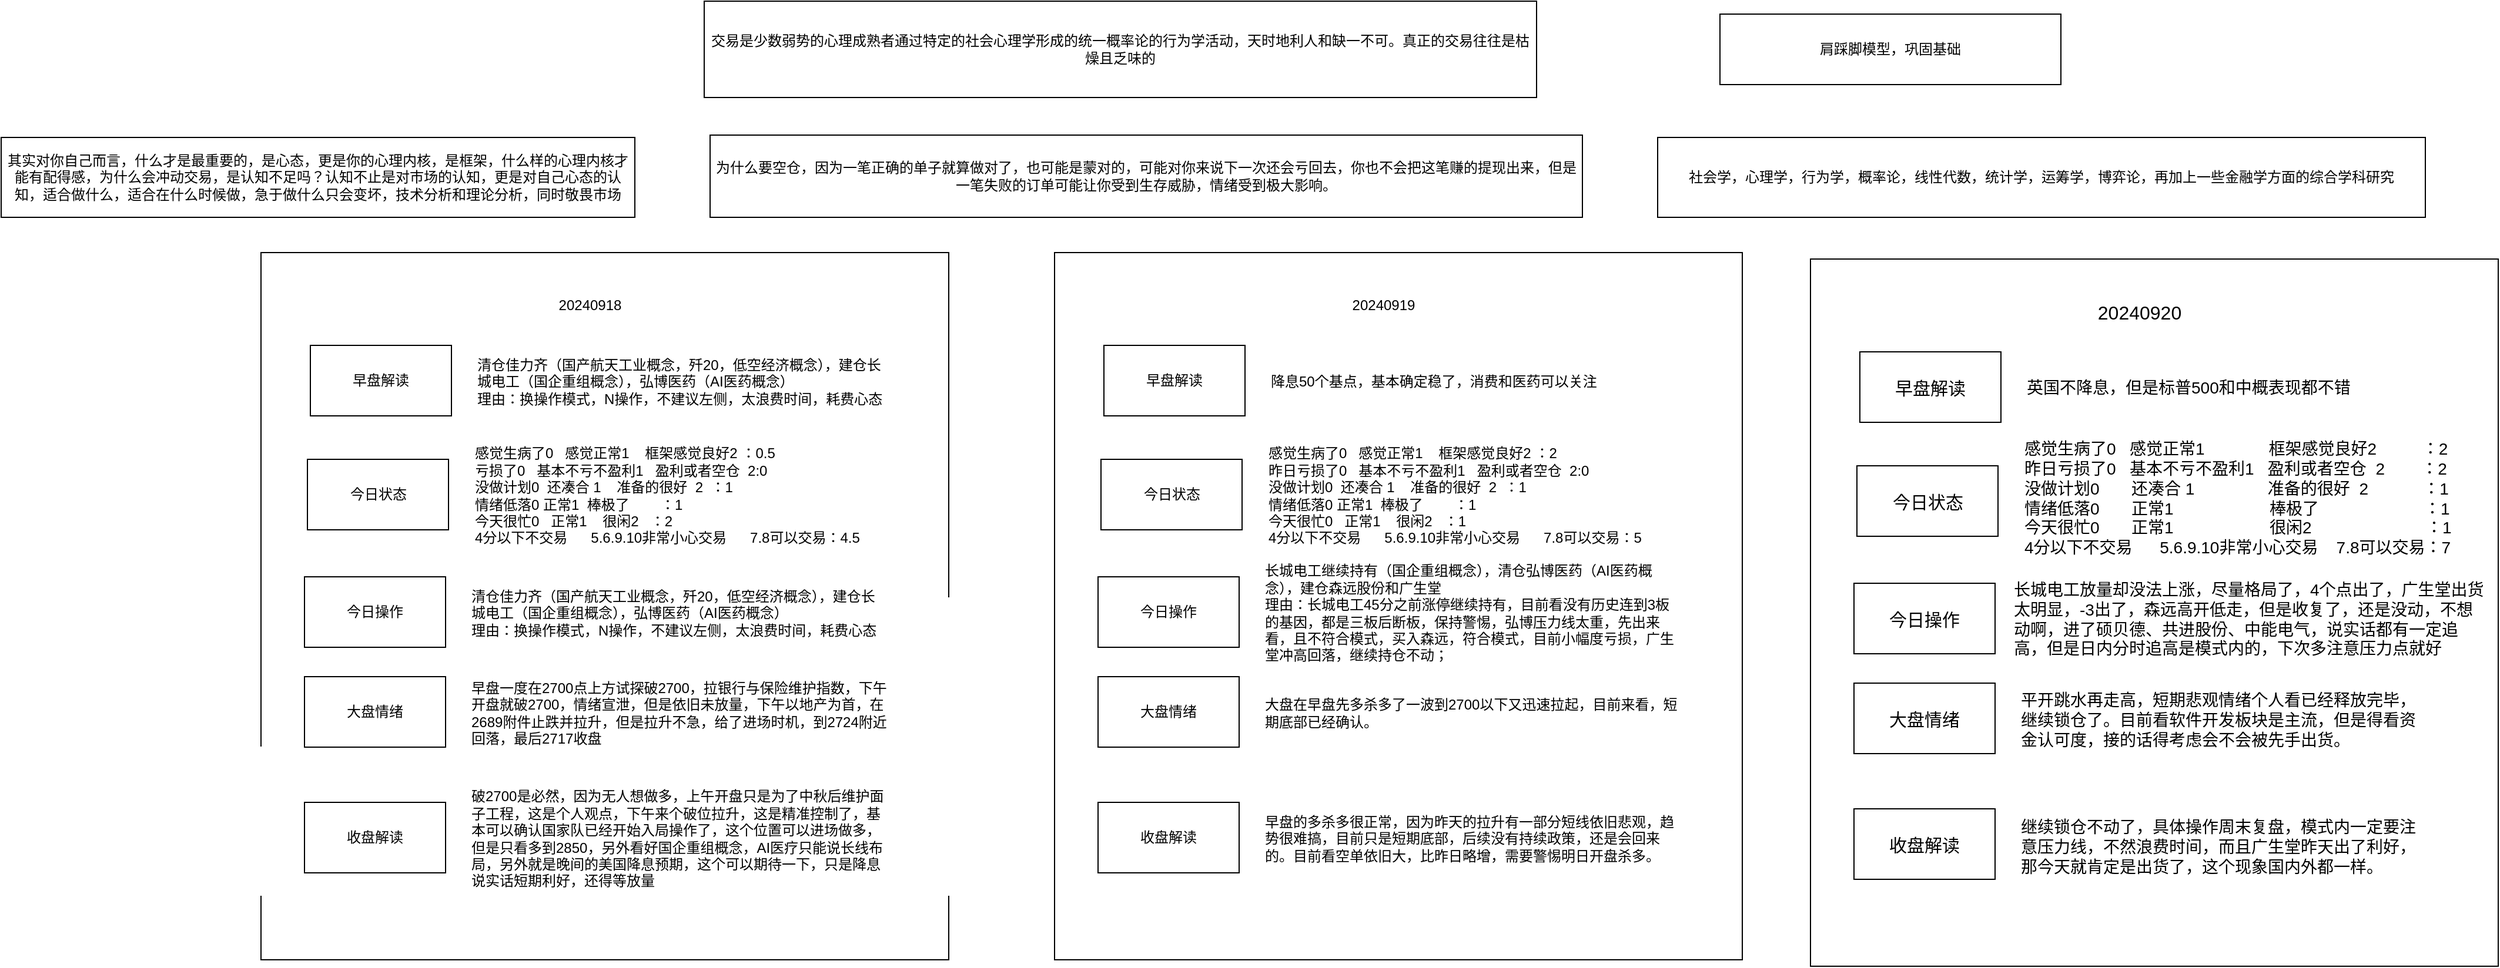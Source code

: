 <mxfile version="24.7.7">
  <diagram name="第 1 页" id="n0Eh1bdH7xCjfE-SlWxd">
    <mxGraphModel dx="1779" dy="1149" grid="0" gridSize="10" guides="1" tooltips="1" connect="1" arrows="1" fold="1" page="0" pageScale="1" pageWidth="827" pageHeight="1169" math="0" shadow="0">
      <root>
        <mxCell id="0" />
        <mxCell id="1" parent="0" />
        <mxCell id="ki8aC08DYE5dmjoq6XBP-1" value="" style="rounded=0;whiteSpace=wrap;html=1;" vertex="1" parent="1">
          <mxGeometry x="-59" y="60" width="585" height="602" as="geometry" />
        </mxCell>
        <mxCell id="ki8aC08DYE5dmjoq6XBP-2" value="20240918" style="text;html=1;align=center;verticalAlign=middle;whiteSpace=wrap;rounded=0;" vertex="1" parent="1">
          <mxGeometry x="-34" y="79" width="510" height="52" as="geometry" />
        </mxCell>
        <mxCell id="ki8aC08DYE5dmjoq6XBP-5" value="" style="group" vertex="1" connectable="0" parent="1">
          <mxGeometry x="-22" y="336" width="495.5" height="61" as="geometry" />
        </mxCell>
        <mxCell id="ki8aC08DYE5dmjoq6XBP-3" value="清仓佳力齐（国产航天工业概念，歼20，低空经济概念），建仓长城电工（国企重组概念），弘博医药（AI医药概念）&lt;div&gt;理由：换操作模式，N操作，不建议左侧，太浪费时间，耗费心态&lt;/div&gt;" style="text;html=1;align=left;verticalAlign=middle;whiteSpace=wrap;rounded=0;" vertex="1" parent="ki8aC08DYE5dmjoq6XBP-5">
          <mxGeometry x="140" width="355.5" height="61" as="geometry" />
        </mxCell>
        <mxCell id="ki8aC08DYE5dmjoq6XBP-4" value="今日操作" style="rounded=0;whiteSpace=wrap;html=1;" vertex="1" parent="ki8aC08DYE5dmjoq6XBP-5">
          <mxGeometry width="120" height="60" as="geometry" />
        </mxCell>
        <mxCell id="ki8aC08DYE5dmjoq6XBP-6" value="" style="group" vertex="1" connectable="0" parent="1">
          <mxGeometry x="-22" y="421" width="495.5" height="61" as="geometry" />
        </mxCell>
        <mxCell id="ki8aC08DYE5dmjoq6XBP-7" value="早盘一度在2700点上方试探破2700，拉银行与保险维护指数，下午开盘就破2700，情绪宣泄，但是依旧未放量，下午以地产为首，在2689附件止跌并拉升，但是拉升不急，给了进场时机，到2724附近回落，最后2717收盘" style="text;html=1;align=left;verticalAlign=middle;whiteSpace=wrap;rounded=0;" vertex="1" parent="ki8aC08DYE5dmjoq6XBP-6">
          <mxGeometry x="140" width="355.5" height="61" as="geometry" />
        </mxCell>
        <mxCell id="ki8aC08DYE5dmjoq6XBP-8" value="大盘情绪" style="rounded=0;whiteSpace=wrap;html=1;" vertex="1" parent="ki8aC08DYE5dmjoq6XBP-6">
          <mxGeometry width="120" height="60" as="geometry" />
        </mxCell>
        <mxCell id="ki8aC08DYE5dmjoq6XBP-9" value="" style="group" vertex="1" connectable="0" parent="1">
          <mxGeometry x="-17" y="139" width="495.5" height="61" as="geometry" />
        </mxCell>
        <mxCell id="ki8aC08DYE5dmjoq6XBP-10" value="清仓佳力齐（国产航天工业概念，歼20，低空经济概念），建仓长城电工（国企重组概念），弘博医药（AI医药概念）&lt;div&gt;理由：换操作模式，N操作，不建议左侧，太浪费时间，耗费心态&lt;/div&gt;" style="text;html=1;align=left;verticalAlign=middle;whiteSpace=wrap;rounded=0;" vertex="1" parent="ki8aC08DYE5dmjoq6XBP-9">
          <mxGeometry x="140" width="355.5" height="61" as="geometry" />
        </mxCell>
        <mxCell id="ki8aC08DYE5dmjoq6XBP-11" value="早盘解读" style="rounded=0;whiteSpace=wrap;html=1;" vertex="1" parent="ki8aC08DYE5dmjoq6XBP-9">
          <mxGeometry width="120" height="60" as="geometry" />
        </mxCell>
        <mxCell id="ki8aC08DYE5dmjoq6XBP-20" value="" style="group" vertex="1" connectable="0" parent="1">
          <mxGeometry x="-22" y="528" width="495.5" height="61" as="geometry" />
        </mxCell>
        <mxCell id="ki8aC08DYE5dmjoq6XBP-21" value="破2700是必然，因为无人想做多，上午开盘只是为了中秋后维护面子工程，这是个人观点，下午来个破位拉升，这是精准控制了，基本可以确认国家队已经开始入局操作了，这个位置可以进场做多，但是只看多到2850，另外看好国企重组概念，AI医疗只能说长线布局，另外就是晚间的美国降息预期，这个可以期待一下，只是降息说实话短期利好，还得等放量" style="text;html=1;align=left;verticalAlign=middle;whiteSpace=wrap;rounded=0;" vertex="1" parent="ki8aC08DYE5dmjoq6XBP-20">
          <mxGeometry x="140" width="355.5" height="61" as="geometry" />
        </mxCell>
        <mxCell id="ki8aC08DYE5dmjoq6XBP-22" value="收盘解读" style="rounded=0;whiteSpace=wrap;html=1;" vertex="1" parent="ki8aC08DYE5dmjoq6XBP-20">
          <mxGeometry width="120" height="60" as="geometry" />
        </mxCell>
        <mxCell id="ki8aC08DYE5dmjoq6XBP-27" value="" style="group" vertex="1" connectable="0" parent="1">
          <mxGeometry x="-19.5" y="236" width="495.5" height="61" as="geometry" />
        </mxCell>
        <mxCell id="ki8aC08DYE5dmjoq6XBP-28" value="感觉生病了0&amp;nbsp; &amp;nbsp;感觉正常1&amp;nbsp; &amp;nbsp; 框架感觉良好2 ：0.5&lt;br&gt;亏损了0&amp;nbsp; &amp;nbsp;基本不亏不盈利1&amp;nbsp; &amp;nbsp;盈利或者空仓&amp;nbsp; 2:0&lt;br&gt;没做计划0&amp;nbsp; 还凑合 1&amp;nbsp; &amp;nbsp; 准备的很好&amp;nbsp; 2&amp;nbsp; ：1&lt;br&gt;情绪低落0 正常1&amp;nbsp; 棒极了&amp;nbsp; &amp;nbsp; &amp;nbsp; &amp;nbsp; ：1&lt;br&gt;今天很忙0&amp;nbsp; &amp;nbsp;正常1&amp;nbsp; &amp;nbsp; 很闲2&amp;nbsp; &amp;nbsp;：2&lt;br&gt;4分以下不交易&amp;nbsp; &amp;nbsp; &amp;nbsp; 5.6.9.10非常小心交易&amp;nbsp; &amp;nbsp; &amp;nbsp; 7.8可以交易：4.5" style="text;html=1;align=left;verticalAlign=middle;whiteSpace=wrap;rounded=0;" vertex="1" parent="ki8aC08DYE5dmjoq6XBP-27">
          <mxGeometry x="140" width="355.5" height="61" as="geometry" />
        </mxCell>
        <mxCell id="ki8aC08DYE5dmjoq6XBP-29" value="今日状态" style="rounded=0;whiteSpace=wrap;html=1;" vertex="1" parent="ki8aC08DYE5dmjoq6XBP-27">
          <mxGeometry width="120" height="60" as="geometry" />
        </mxCell>
        <mxCell id="ki8aC08DYE5dmjoq6XBP-30" value="交易是少数弱势的心理成熟者通过特定的社会心理学形成的统一概率论的行为学活动，天时地利人和缺一不可。真正的交易往往是枯燥且乏味的" style="rounded=0;whiteSpace=wrap;html=1;" vertex="1" parent="1">
          <mxGeometry x="318" y="-154" width="708" height="82" as="geometry" />
        </mxCell>
        <mxCell id="ki8aC08DYE5dmjoq6XBP-31" value="为什么要空仓，因为一笔正确的单子就算做对了，也可能是蒙对的，可能对你来说下一次还会亏回去，你也不会把这笔赚的提现出来，但是一笔失败的订单可能让你受到生存威胁，情绪受到极大影响。" style="rounded=0;whiteSpace=wrap;html=1;" vertex="1" parent="1">
          <mxGeometry x="323" y="-40" width="742" height="70" as="geometry" />
        </mxCell>
        <mxCell id="ki8aC08DYE5dmjoq6XBP-32" value="其实对你自己而言，什么才是最重要的，是心态，更是你的心理内核，是框架，什么样的心理内核才能有配得感，为什么会冲动交易，是认知不足吗？认知不止是对市场的认知，更是对自己心态的认知，适合做什么，适合在什么时候做，急于做什么只会变坏，技术分析和理论分析，同时敬畏市场" style="rounded=0;whiteSpace=wrap;html=1;" vertex="1" parent="1">
          <mxGeometry x="-280" y="-38" width="539" height="68" as="geometry" />
        </mxCell>
        <mxCell id="ki8aC08DYE5dmjoq6XBP-33" value="社会学，心理学，行为学，概率论，线性代数，统计学，运筹学，博弈论，再加上一些金融学方面的综合学科研究" style="rounded=0;whiteSpace=wrap;html=1;" vertex="1" parent="1">
          <mxGeometry x="1129" y="-38" width="653" height="68" as="geometry" />
        </mxCell>
        <mxCell id="ki8aC08DYE5dmjoq6XBP-34" value="" style="rounded=0;whiteSpace=wrap;html=1;" vertex="1" parent="1">
          <mxGeometry x="616" y="60" width="585" height="602" as="geometry" />
        </mxCell>
        <mxCell id="ki8aC08DYE5dmjoq6XBP-35" value="20240919" style="text;html=1;align=center;verticalAlign=middle;whiteSpace=wrap;rounded=0;" vertex="1" parent="1">
          <mxGeometry x="641" y="79" width="510" height="52" as="geometry" />
        </mxCell>
        <mxCell id="ki8aC08DYE5dmjoq6XBP-36" value="" style="group" vertex="1" connectable="0" parent="1">
          <mxGeometry x="653" y="336" width="495.5" height="61" as="geometry" />
        </mxCell>
        <mxCell id="ki8aC08DYE5dmjoq6XBP-37" value="长城电工继续持有（国企重组概念），清仓弘博医药（AI医药概念），建仓森远股份和广生堂&lt;div&gt;理由：长城电工45分之前涨停继续持有，目前看没有历史连到3板的基因，都是三板后断板，保持警惕，弘博压力线太重，先出来看，且不符合模式，买入森远，符合模式，目前小幅度亏损，广生堂冲高回落，继续持仓不动；&lt;/div&gt;" style="text;html=1;align=left;verticalAlign=middle;whiteSpace=wrap;rounded=0;" vertex="1" parent="ki8aC08DYE5dmjoq6XBP-36">
          <mxGeometry x="140" width="355.5" height="61" as="geometry" />
        </mxCell>
        <mxCell id="ki8aC08DYE5dmjoq6XBP-38" value="今日操作" style="rounded=0;whiteSpace=wrap;html=1;" vertex="1" parent="ki8aC08DYE5dmjoq6XBP-36">
          <mxGeometry width="120" height="60" as="geometry" />
        </mxCell>
        <mxCell id="ki8aC08DYE5dmjoq6XBP-39" value="" style="group" vertex="1" connectable="0" parent="1">
          <mxGeometry x="653" y="421" width="495.5" height="61" as="geometry" />
        </mxCell>
        <mxCell id="ki8aC08DYE5dmjoq6XBP-40" value="大盘在早盘先多杀多了一波到2700以下又迅速拉起，目前来看，短期底部已经确认。" style="text;html=1;align=left;verticalAlign=middle;whiteSpace=wrap;rounded=0;" vertex="1" parent="ki8aC08DYE5dmjoq6XBP-39">
          <mxGeometry x="140" width="355.5" height="61" as="geometry" />
        </mxCell>
        <mxCell id="ki8aC08DYE5dmjoq6XBP-41" value="大盘情绪" style="rounded=0;whiteSpace=wrap;html=1;" vertex="1" parent="ki8aC08DYE5dmjoq6XBP-39">
          <mxGeometry width="120" height="60" as="geometry" />
        </mxCell>
        <mxCell id="ki8aC08DYE5dmjoq6XBP-42" value="" style="group" vertex="1" connectable="0" parent="1">
          <mxGeometry x="658" y="139" width="495.5" height="61" as="geometry" />
        </mxCell>
        <mxCell id="ki8aC08DYE5dmjoq6XBP-43" value="降息50个基点，基本确定稳了，消费和医药可以关注" style="text;html=1;align=left;verticalAlign=middle;whiteSpace=wrap;rounded=0;" vertex="1" parent="ki8aC08DYE5dmjoq6XBP-42">
          <mxGeometry x="140" width="355.5" height="61" as="geometry" />
        </mxCell>
        <mxCell id="ki8aC08DYE5dmjoq6XBP-44" value="早盘解读" style="rounded=0;whiteSpace=wrap;html=1;" vertex="1" parent="ki8aC08DYE5dmjoq6XBP-42">
          <mxGeometry width="120" height="60" as="geometry" />
        </mxCell>
        <mxCell id="ki8aC08DYE5dmjoq6XBP-45" value="" style="group" vertex="1" connectable="0" parent="1">
          <mxGeometry x="653" y="528" width="495.5" height="61" as="geometry" />
        </mxCell>
        <mxCell id="ki8aC08DYE5dmjoq6XBP-46" value="早盘的多杀多很正常，因为昨天的拉升有一部分短线依旧悲观，趋势很难搞，目前只是短期底部，后续没有持续政策，还是会回来的。目前看空单依旧大，比昨日略增，需要警惕明日开盘杀多。" style="text;html=1;align=left;verticalAlign=middle;whiteSpace=wrap;rounded=0;" vertex="1" parent="ki8aC08DYE5dmjoq6XBP-45">
          <mxGeometry x="140" width="355.5" height="61" as="geometry" />
        </mxCell>
        <mxCell id="ki8aC08DYE5dmjoq6XBP-47" value="收盘解读" style="rounded=0;whiteSpace=wrap;html=1;" vertex="1" parent="ki8aC08DYE5dmjoq6XBP-45">
          <mxGeometry width="120" height="60" as="geometry" />
        </mxCell>
        <mxCell id="ki8aC08DYE5dmjoq6XBP-48" value="" style="group" vertex="1" connectable="0" parent="1">
          <mxGeometry x="655.5" y="236" width="495.5" height="61" as="geometry" />
        </mxCell>
        <mxCell id="ki8aC08DYE5dmjoq6XBP-49" value="感觉生病了0&amp;nbsp; &amp;nbsp;感觉正常1&amp;nbsp; &amp;nbsp; 框架感觉良好2 ：2&lt;br&gt;昨日亏损了0&amp;nbsp; &amp;nbsp;基本不亏不盈利1&amp;nbsp; &amp;nbsp;盈利或者空仓&amp;nbsp; 2:0&lt;br&gt;没做计划0&amp;nbsp; 还凑合 1&amp;nbsp; &amp;nbsp; 准备的很好&amp;nbsp; 2&amp;nbsp; ：1&lt;br&gt;情绪低落0 正常1&amp;nbsp; 棒极了&amp;nbsp; &amp;nbsp; &amp;nbsp; &amp;nbsp; ：1&lt;br&gt;今天很忙0&amp;nbsp; &amp;nbsp;正常1&amp;nbsp; &amp;nbsp; 很闲2&amp;nbsp; &amp;nbsp;：1&lt;br&gt;4分以下不交易&amp;nbsp; &amp;nbsp; &amp;nbsp; 5.6.9.10非常小心交易&amp;nbsp; &amp;nbsp; &amp;nbsp; 7.8可以交易：5" style="text;html=1;align=left;verticalAlign=middle;whiteSpace=wrap;rounded=0;" vertex="1" parent="ki8aC08DYE5dmjoq6XBP-48">
          <mxGeometry x="140" width="355.5" height="61" as="geometry" />
        </mxCell>
        <mxCell id="ki8aC08DYE5dmjoq6XBP-50" value="今日状态" style="rounded=0;whiteSpace=wrap;html=1;" vertex="1" parent="ki8aC08DYE5dmjoq6XBP-48">
          <mxGeometry width="120" height="60" as="geometry" />
        </mxCell>
        <mxCell id="ki8aC08DYE5dmjoq6XBP-51" value="肩踩脚模型，巩固基础" style="rounded=0;whiteSpace=wrap;html=1;" vertex="1" parent="1">
          <mxGeometry x="1182" y="-143" width="290" height="60" as="geometry" />
        </mxCell>
        <mxCell id="ki8aC08DYE5dmjoq6XBP-52" value="" style="rounded=0;whiteSpace=wrap;html=1;" vertex="1" parent="1">
          <mxGeometry x="1259" y="65.5" width="585" height="602" as="geometry" />
        </mxCell>
        <mxCell id="ki8aC08DYE5dmjoq6XBP-53" value="&lt;font style=&quot;font-size: 16px;&quot;&gt;20240920&lt;/font&gt;" style="text;html=1;align=center;verticalAlign=middle;whiteSpace=wrap;rounded=0;" vertex="1" parent="1">
          <mxGeometry x="1284" y="84.5" width="510" height="52" as="geometry" />
        </mxCell>
        <mxCell id="ki8aC08DYE5dmjoq6XBP-54" value="" style="group" vertex="1" connectable="0" parent="1">
          <mxGeometry x="1296" y="341.5" width="542" height="71" as="geometry" />
        </mxCell>
        <mxCell id="ki8aC08DYE5dmjoq6XBP-56" value="&lt;font style=&quot;font-size: 15px;&quot;&gt;今日操作&lt;/font&gt;" style="rounded=0;whiteSpace=wrap;html=1;" vertex="1" parent="ki8aC08DYE5dmjoq6XBP-54">
          <mxGeometry width="120" height="60" as="geometry" />
        </mxCell>
        <mxCell id="ki8aC08DYE5dmjoq6XBP-69" value="&lt;font style=&quot;font-size: 14px;&quot;&gt;长城电工放量却没法上涨，尽量格局了，4个点出了，广生堂出货太明显，-3出了，森远高开低走，但是收复了，还是没动，不想动啊，进了硕贝德、共进股份、中能电气，说实话都有一定追高，但是日内分时追高是模式内的，下次多注意压力点就好&lt;/font&gt;" style="text;html=1;align=left;verticalAlign=middle;whiteSpace=wrap;rounded=0;" vertex="1" parent="ki8aC08DYE5dmjoq6XBP-54">
          <mxGeometry x="134" y="-3.62" width="406" height="67.25" as="geometry" />
        </mxCell>
        <mxCell id="ki8aC08DYE5dmjoq6XBP-57" value="" style="group" vertex="1" connectable="0" parent="1">
          <mxGeometry x="1296" y="426.5" width="495.5" height="61" as="geometry" />
        </mxCell>
        <mxCell id="ki8aC08DYE5dmjoq6XBP-59" value="&lt;font style=&quot;font-size: 15px;&quot;&gt;大盘情绪&lt;/font&gt;" style="rounded=0;whiteSpace=wrap;html=1;" vertex="1" parent="ki8aC08DYE5dmjoq6XBP-57">
          <mxGeometry width="120" height="60" as="geometry" />
        </mxCell>
        <mxCell id="ki8aC08DYE5dmjoq6XBP-70" value="&lt;font style=&quot;font-size: 14px;&quot;&gt;平开跳水再走高，短期悲观情绪个人看已经释放完毕，继续锁仓了。目前看软件开发板块是主流，但是得看资金认可度，接的话得考虑会不会被先手出货。&lt;/font&gt;" style="text;html=1;align=left;verticalAlign=middle;whiteSpace=wrap;rounded=0;" vertex="1" parent="ki8aC08DYE5dmjoq6XBP-57">
          <mxGeometry x="140" y="6.5" width="349" height="49.5" as="geometry" />
        </mxCell>
        <mxCell id="ki8aC08DYE5dmjoq6XBP-60" value="" style="group" vertex="1" connectable="0" parent="1">
          <mxGeometry x="1301" y="144.5" width="495.5" height="61" as="geometry" />
        </mxCell>
        <mxCell id="ki8aC08DYE5dmjoq6XBP-61" value="&lt;font style=&quot;font-size: 14px;&quot;&gt;英国不降息，但是标普500和中概表现都不错&lt;/font&gt;" style="text;html=1;align=left;verticalAlign=middle;whiteSpace=wrap;rounded=0;" vertex="1" parent="ki8aC08DYE5dmjoq6XBP-60">
          <mxGeometry x="140" width="355.5" height="61" as="geometry" />
        </mxCell>
        <mxCell id="ki8aC08DYE5dmjoq6XBP-62" value="&lt;font style=&quot;font-size: 15px;&quot;&gt;早盘解读&lt;/font&gt;" style="rounded=0;whiteSpace=wrap;html=1;" vertex="1" parent="ki8aC08DYE5dmjoq6XBP-60">
          <mxGeometry width="120" height="60" as="geometry" />
        </mxCell>
        <mxCell id="ki8aC08DYE5dmjoq6XBP-63" value="" style="group;align=left;" vertex="1" connectable="0" parent="1">
          <mxGeometry x="1296" y="533.5" width="495.5" height="61" as="geometry" />
        </mxCell>
        <mxCell id="ki8aC08DYE5dmjoq6XBP-65" value="&lt;font style=&quot;font-size: 15px;&quot;&gt;收盘解读&lt;/font&gt;" style="rounded=0;whiteSpace=wrap;html=1;" vertex="1" parent="ki8aC08DYE5dmjoq6XBP-63">
          <mxGeometry width="120" height="60" as="geometry" />
        </mxCell>
        <mxCell id="ki8aC08DYE5dmjoq6XBP-71" value="&lt;font style=&quot;font-size: 14px;&quot;&gt;继续锁仓不动了，具体操作周末复盘，模式内一定要注意压力线，不然浪费时间，而且广生堂昨天出了利好，那今天就肯定是出货了，这个现象国内外都一样。&lt;/font&gt;" style="text;html=1;align=left;verticalAlign=middle;whiteSpace=wrap;rounded=0;" vertex="1" parent="ki8aC08DYE5dmjoq6XBP-63">
          <mxGeometry x="140" y="7.5" width="347" height="49.5" as="geometry" />
        </mxCell>
        <mxCell id="ki8aC08DYE5dmjoq6XBP-66" value="" style="group" vertex="1" connectable="0" parent="1">
          <mxGeometry x="1298.5" y="241.5" width="528" height="61" as="geometry" />
        </mxCell>
        <mxCell id="ki8aC08DYE5dmjoq6XBP-67" value="&lt;font style=&quot;font-size: 14px;&quot;&gt;感觉生病了0&amp;nbsp; &amp;nbsp;感觉正常1&amp;nbsp; &amp;nbsp; &amp;nbsp; &amp;nbsp; &amp;nbsp; &amp;nbsp; &amp;nbsp; 框架感觉良好2&amp;nbsp; &amp;nbsp; &amp;nbsp; &amp;nbsp; &amp;nbsp; ：2&lt;br&gt;昨日亏损了0&amp;nbsp; &amp;nbsp;基本不亏不盈利1&amp;nbsp; &amp;nbsp;盈利或者空仓&amp;nbsp; 2&amp;nbsp; &amp;nbsp; &amp;nbsp; &amp;nbsp; ：2&lt;br&gt;没做计划0&amp;nbsp; &amp;nbsp; &amp;nbsp; &amp;nbsp;还凑合 1&amp;nbsp; &amp;nbsp; &amp;nbsp; &amp;nbsp; &amp;nbsp; &amp;nbsp; &amp;nbsp; &amp;nbsp; 准备的很好&amp;nbsp; 2&amp;nbsp; &amp;nbsp; &amp;nbsp; &amp;nbsp; &amp;nbsp; &amp;nbsp; ：1&lt;br&gt;情绪低落0&amp;nbsp; &amp;nbsp; &amp;nbsp; &amp;nbsp;正常1&amp;nbsp; &amp;nbsp; &amp;nbsp; &amp;nbsp; &amp;nbsp; &amp;nbsp; &amp;nbsp; &amp;nbsp; &amp;nbsp; &amp;nbsp; &amp;nbsp;棒极了&amp;nbsp; &amp;nbsp; &amp;nbsp; &amp;nbsp; &amp;nbsp; &amp;nbsp; &amp;nbsp; &amp;nbsp; &amp;nbsp; &amp;nbsp; &amp;nbsp; &amp;nbsp;：1&lt;br&gt;今天很忙0&amp;nbsp; &amp;nbsp; &amp;nbsp; &amp;nbsp;正常1&amp;nbsp; &amp;nbsp; &amp;nbsp; &amp;nbsp; &amp;nbsp; &amp;nbsp; &amp;nbsp; &amp;nbsp; &amp;nbsp; &amp;nbsp; &amp;nbsp;很闲2&amp;nbsp; &amp;nbsp; &amp;nbsp; &amp;nbsp; &amp;nbsp; &amp;nbsp; &amp;nbsp; &amp;nbsp; &amp;nbsp; &amp;nbsp; &amp;nbsp; &amp;nbsp; &amp;nbsp;：1&lt;br&gt;4分以下不交易&amp;nbsp; &amp;nbsp; &amp;nbsp; 5.6.9.10非常小心交易&amp;nbsp; &amp;nbsp; 7.8可以交易：7&lt;/font&gt;" style="text;html=1;align=left;verticalAlign=middle;whiteSpace=wrap;rounded=0;" vertex="1" parent="ki8aC08DYE5dmjoq6XBP-66">
          <mxGeometry x="140" y="-7" width="388" height="68" as="geometry" />
        </mxCell>
        <mxCell id="ki8aC08DYE5dmjoq6XBP-68" value="&lt;font style=&quot;font-size: 15px;&quot;&gt;今日状态&lt;/font&gt;" style="rounded=0;whiteSpace=wrap;html=1;" vertex="1" parent="ki8aC08DYE5dmjoq6XBP-66">
          <mxGeometry width="120" height="60" as="geometry" />
        </mxCell>
      </root>
    </mxGraphModel>
  </diagram>
</mxfile>
